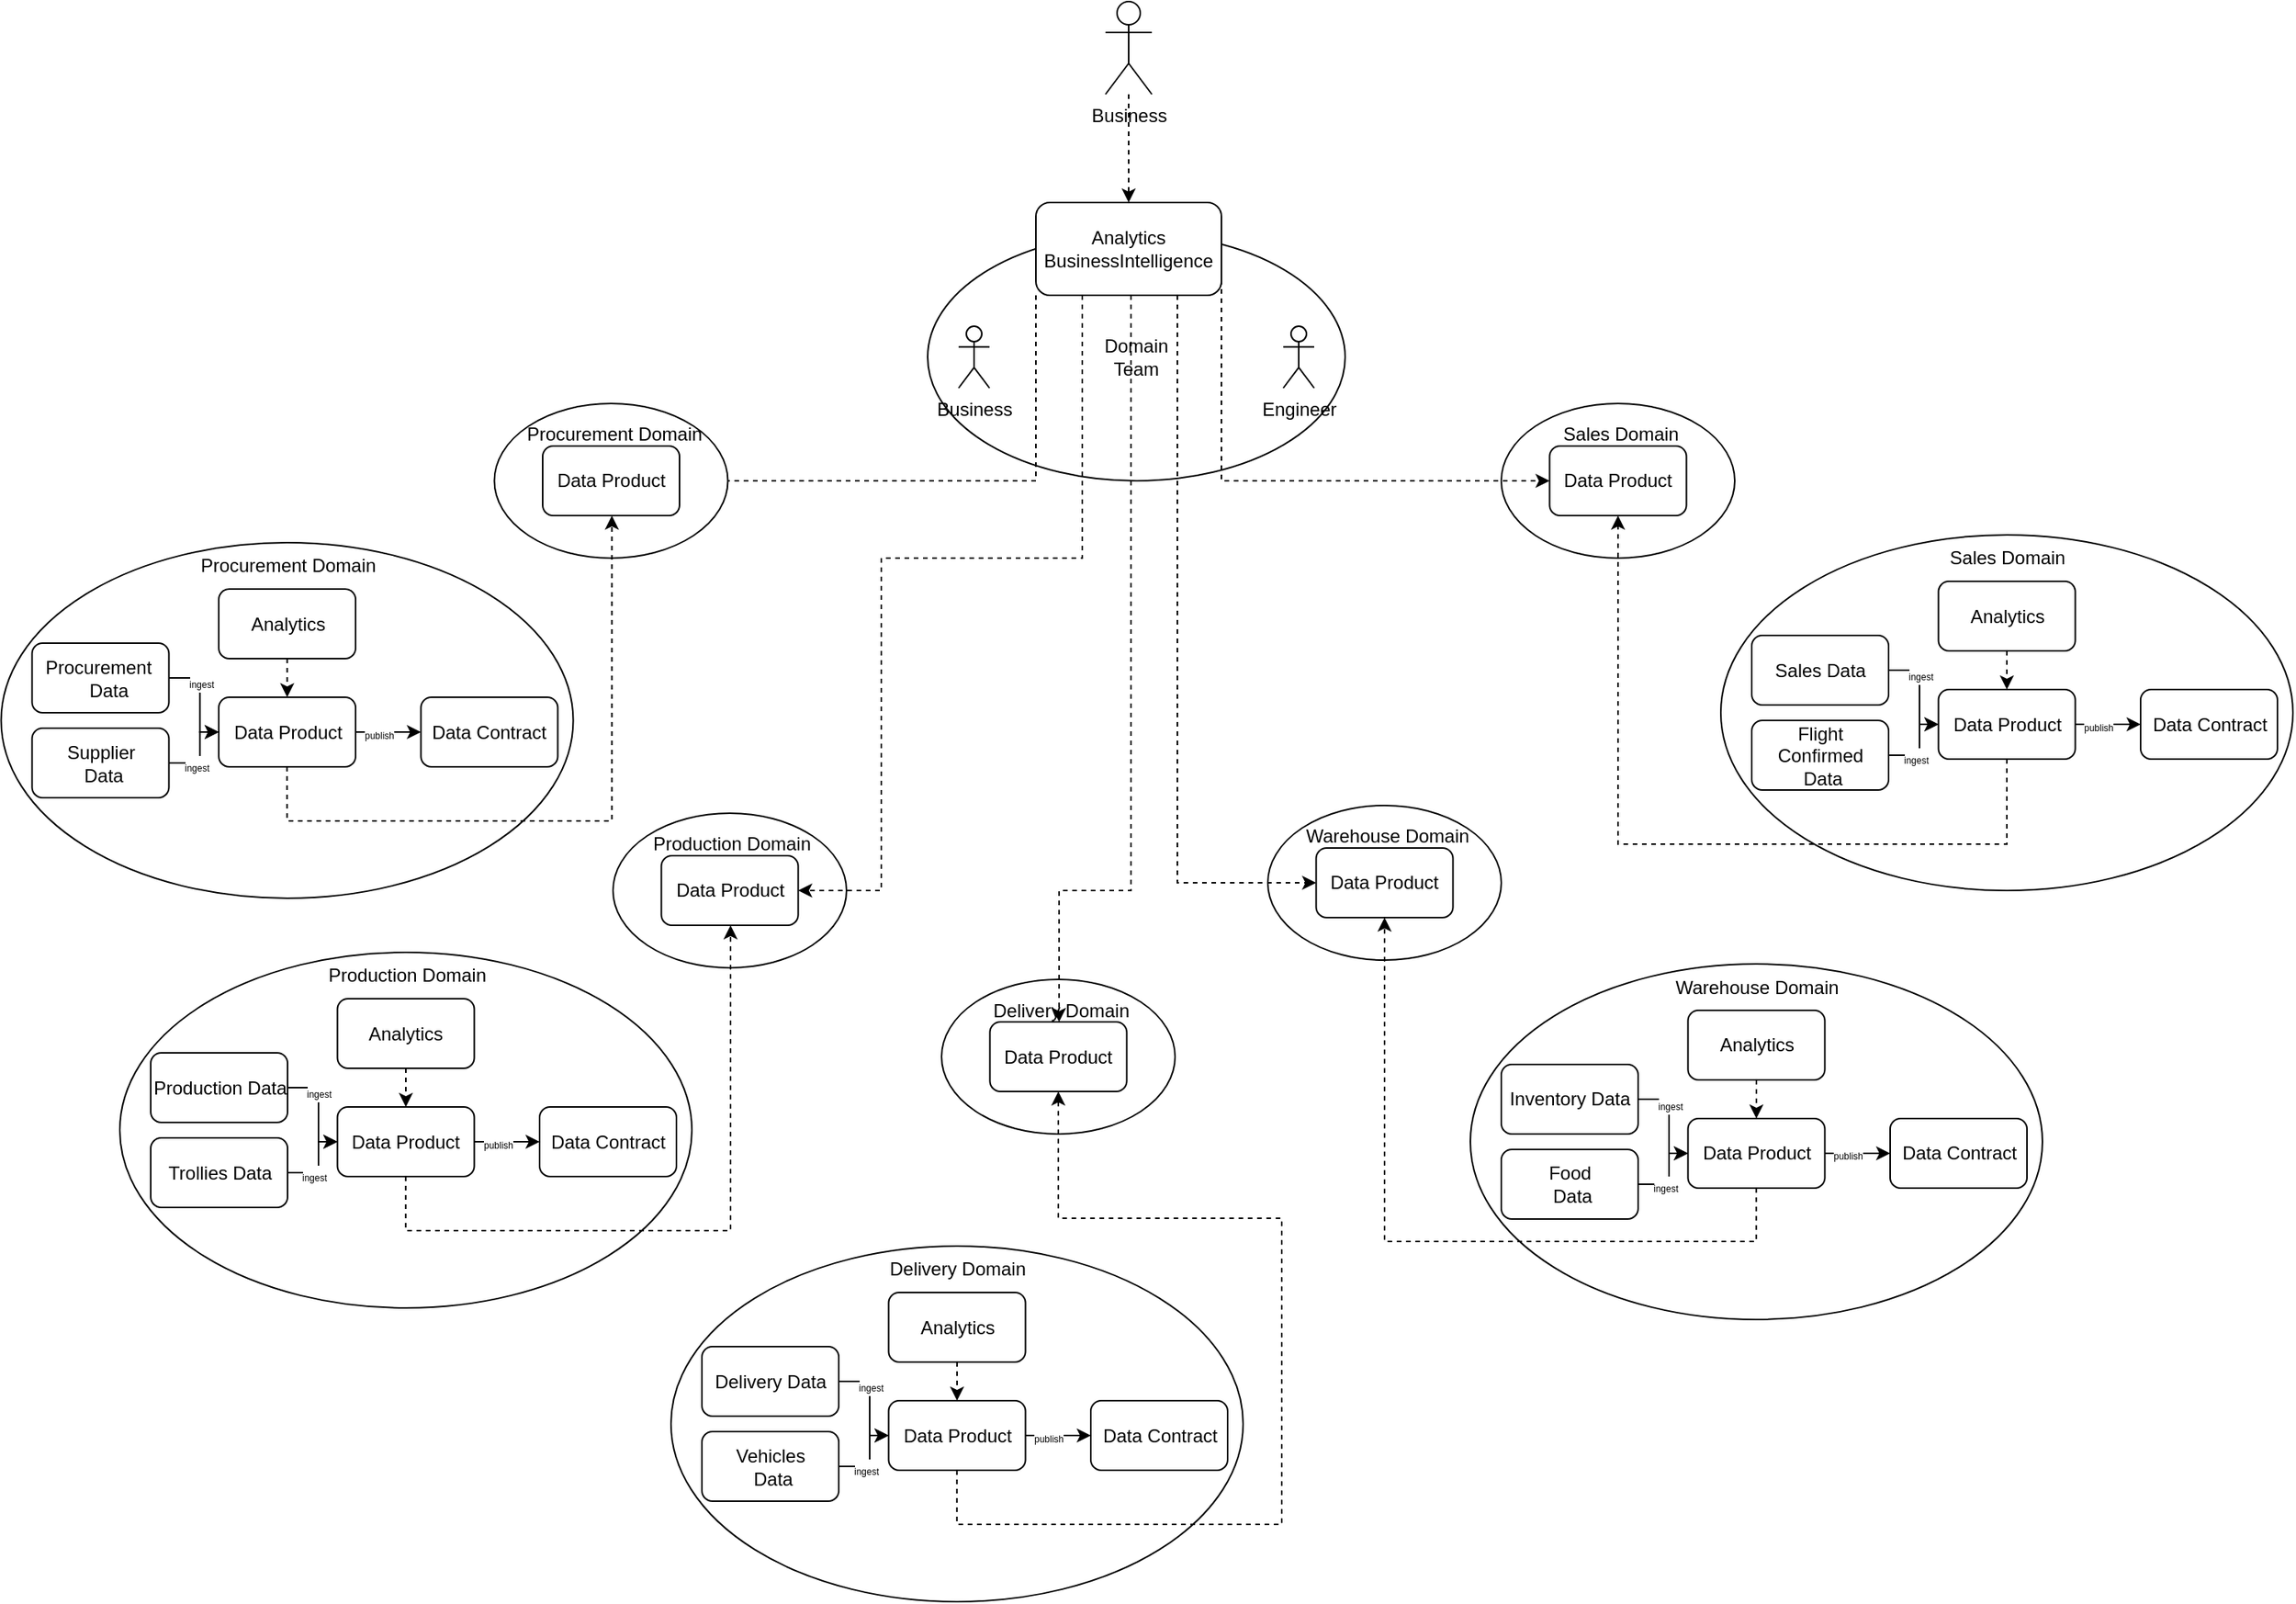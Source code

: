 <mxfile version="22.1.15" type="github">
  <diagram name="Page-1" id="g56cd_pH3Q_7nrnR1t8H">
    <mxGraphModel dx="3554" dy="2522" grid="1" gridSize="10" guides="1" tooltips="1" connect="1" arrows="1" fold="1" page="1" pageScale="1" pageWidth="827" pageHeight="1169" math="0" shadow="0">
      <root>
        <mxCell id="0" />
        <mxCell id="1" parent="0" />
        <mxCell id="dsg2NjV3mB8BH0yMZsEI-1" value="Business" style="shape=umlActor;verticalLabelPosition=bottom;verticalAlign=top;html=1;outlineConnect=0;" vertex="1" parent="1">
          <mxGeometry x="455" y="-60" width="30" height="60" as="geometry" />
        </mxCell>
        <mxCell id="dsg2NjV3mB8BH0yMZsEI-2" value="Domain&lt;br&gt;Team" style="ellipse;whiteSpace=wrap;html=1;" vertex="1" parent="1">
          <mxGeometry x="340" y="90" width="270" height="160" as="geometry" />
        </mxCell>
        <mxCell id="dsg2NjV3mB8BH0yMZsEI-3" value="Analytics&lt;br&gt;BusinessIntelligence" style="rounded=1;whiteSpace=wrap;html=1;" vertex="1" parent="1">
          <mxGeometry x="410" y="70" width="120" height="60" as="geometry" />
        </mxCell>
        <mxCell id="dsg2NjV3mB8BH0yMZsEI-7" style="edgeStyle=orthogonalEdgeStyle;rounded=0;orthogonalLoop=1;jettySize=auto;html=1;entryX=0.5;entryY=0;entryDx=0;entryDy=0;dashed=1;fontSize=12;" edge="1" parent="1" target="dsg2NjV3mB8BH0yMZsEI-3" source="dsg2NjV3mB8BH0yMZsEI-1">
          <mxGeometry relative="1" as="geometry">
            <mxPoint x="597.36" y="30.75" as="sourcePoint" />
            <mxPoint x="530.0" y="30.0" as="targetPoint" />
          </mxGeometry>
        </mxCell>
        <mxCell id="dsg2NjV3mB8BH0yMZsEI-9" value="Business" style="shape=umlActor;verticalLabelPosition=bottom;verticalAlign=top;html=1;outlineConnect=0;" vertex="1" parent="1">
          <mxGeometry x="360" y="150" width="20" height="40" as="geometry" />
        </mxCell>
        <mxCell id="dsg2NjV3mB8BH0yMZsEI-10" value="Engineer" style="shape=umlActor;verticalLabelPosition=bottom;verticalAlign=top;html=1;outlineConnect=0;" vertex="1" parent="1">
          <mxGeometry x="570" y="150" width="20" height="40" as="geometry" />
        </mxCell>
        <mxCell id="dsg2NjV3mB8BH0yMZsEI-11" style="edgeStyle=orthogonalEdgeStyle;rounded=0;orthogonalLoop=1;jettySize=auto;html=1;dashed=1;fontSize=12;entryX=1;entryY=0.5;entryDx=0;entryDy=0;exitX=0;exitY=1;exitDx=0;exitDy=0;" edge="1" parent="1" source="dsg2NjV3mB8BH0yMZsEI-3" target="dsg2NjV3mB8BH0yMZsEI-122">
          <mxGeometry relative="1" as="geometry">
            <mxPoint x="430" y="130" as="sourcePoint" />
            <mxPoint x="310" y="290" as="targetPoint" />
            <Array as="points">
              <mxPoint x="410" y="250" />
            </Array>
          </mxGeometry>
        </mxCell>
        <mxCell id="dsg2NjV3mB8BH0yMZsEI-25" value="" style="ellipse;whiteSpace=wrap;html=1;" vertex="1" parent="1">
          <mxGeometry x="711" y="200" width="151" height="100" as="geometry" />
        </mxCell>
        <mxCell id="dsg2NjV3mB8BH0yMZsEI-26" value="Data Product" style="rounded=1;whiteSpace=wrap;html=1;" vertex="1" parent="1">
          <mxGeometry x="742.25" y="227.5" width="88.5" height="45" as="geometry" />
        </mxCell>
        <mxCell id="dsg2NjV3mB8BH0yMZsEI-30" value="Sales Domain" style="text;html=1;align=center;verticalAlign=middle;resizable=0;points=[];autosize=1;strokeColor=none;fillColor=none;" vertex="1" parent="1">
          <mxGeometry x="737.75" y="205" width="100" height="30" as="geometry" />
        </mxCell>
        <mxCell id="dsg2NjV3mB8BH0yMZsEI-31" value="" style="ellipse;whiteSpace=wrap;html=1;" vertex="1" parent="1">
          <mxGeometry x="853" y="285" width="370" height="230" as="geometry" />
        </mxCell>
        <mxCell id="dsg2NjV3mB8BH0yMZsEI-35" value="Sales Domain" style="text;html=1;align=center;verticalAlign=middle;resizable=0;points=[];autosize=1;strokeColor=none;fillColor=none;" vertex="1" parent="1">
          <mxGeometry x="988" y="285" width="100" height="30" as="geometry" />
        </mxCell>
        <mxCell id="dsg2NjV3mB8BH0yMZsEI-40" style="edgeStyle=orthogonalEdgeStyle;rounded=0;orthogonalLoop=1;jettySize=auto;html=1;" edge="1" parent="1" source="dsg2NjV3mB8BH0yMZsEI-36" target="dsg2NjV3mB8BH0yMZsEI-37">
          <mxGeometry relative="1" as="geometry" />
        </mxCell>
        <mxCell id="dsg2NjV3mB8BH0yMZsEI-41" value="&lt;font style=&quot;font-size: 6px;&quot;&gt;publish&lt;/font&gt;" style="edgeLabel;html=1;align=center;verticalAlign=middle;resizable=0;points=[];" vertex="1" connectable="0" parent="dsg2NjV3mB8BH0yMZsEI-40">
          <mxGeometry x="-0.324" relative="1" as="geometry">
            <mxPoint as="offset" />
          </mxGeometry>
        </mxCell>
        <mxCell id="dsg2NjV3mB8BH0yMZsEI-36" value="Data Product" style="rounded=1;whiteSpace=wrap;html=1;" vertex="1" parent="1">
          <mxGeometry x="993.75" y="385" width="88.5" height="45" as="geometry" />
        </mxCell>
        <mxCell id="dsg2NjV3mB8BH0yMZsEI-37" value="Data Contract" style="rounded=1;whiteSpace=wrap;html=1;" vertex="1" parent="1">
          <mxGeometry x="1124.5" y="385" width="88.5" height="45" as="geometry" />
        </mxCell>
        <mxCell id="dsg2NjV3mB8BH0yMZsEI-38" value="Analytics" style="rounded=1;whiteSpace=wrap;html=1;" vertex="1" parent="1">
          <mxGeometry x="993.75" y="315" width="88.5" height="45" as="geometry" />
        </mxCell>
        <mxCell id="dsg2NjV3mB8BH0yMZsEI-39" value="Sales Data" style="rounded=1;whiteSpace=wrap;html=1;" vertex="1" parent="1">
          <mxGeometry x="873" y="350" width="88.5" height="45" as="geometry" />
        </mxCell>
        <mxCell id="dsg2NjV3mB8BH0yMZsEI-42" style="edgeStyle=orthogonalEdgeStyle;rounded=0;orthogonalLoop=1;jettySize=auto;html=1;entryX=0.5;entryY=0;entryDx=0;entryDy=0;dashed=1;fontSize=12;exitX=0.5;exitY=1;exitDx=0;exitDy=0;" edge="1" parent="1" source="dsg2NjV3mB8BH0yMZsEI-38" target="dsg2NjV3mB8BH0yMZsEI-36">
          <mxGeometry relative="1" as="geometry">
            <mxPoint x="1037.73" y="350" as="sourcePoint" />
            <mxPoint x="1037.73" y="420" as="targetPoint" />
          </mxGeometry>
        </mxCell>
        <mxCell id="dsg2NjV3mB8BH0yMZsEI-43" style="edgeStyle=orthogonalEdgeStyle;rounded=0;orthogonalLoop=1;jettySize=auto;html=1;exitX=1;exitY=0.5;exitDx=0;exitDy=0;entryX=0;entryY=0.5;entryDx=0;entryDy=0;" edge="1" parent="1" source="dsg2NjV3mB8BH0yMZsEI-39" target="dsg2NjV3mB8BH0yMZsEI-36">
          <mxGeometry relative="1" as="geometry">
            <mxPoint x="958.75" y="407.39" as="sourcePoint" />
            <mxPoint x="993.75" y="407.39" as="targetPoint" />
          </mxGeometry>
        </mxCell>
        <mxCell id="dsg2NjV3mB8BH0yMZsEI-44" value="&lt;span style=&quot;font-size: 6px;&quot;&gt;ingest&lt;/span&gt;" style="edgeLabel;html=1;align=center;verticalAlign=middle;resizable=0;points=[];" vertex="1" connectable="0" parent="dsg2NjV3mB8BH0yMZsEI-43">
          <mxGeometry x="-0.324" relative="1" as="geometry">
            <mxPoint as="offset" />
          </mxGeometry>
        </mxCell>
        <mxCell id="dsg2NjV3mB8BH0yMZsEI-47" style="edgeStyle=orthogonalEdgeStyle;rounded=0;orthogonalLoop=1;jettySize=auto;html=1;dashed=1;fontSize=12;exitX=0.5;exitY=1;exitDx=0;exitDy=0;entryX=0.5;entryY=1;entryDx=0;entryDy=0;" edge="1" parent="1" source="dsg2NjV3mB8BH0yMZsEI-36" target="dsg2NjV3mB8BH0yMZsEI-26">
          <mxGeometry relative="1" as="geometry">
            <mxPoint x="967.15" y="482.5" as="sourcePoint" />
            <mxPoint x="967.25" y="507.5" as="targetPoint" />
            <Array as="points">
              <mxPoint x="1038.25" y="485" />
              <mxPoint x="786.25" y="485" />
            </Array>
          </mxGeometry>
        </mxCell>
        <mxCell id="dsg2NjV3mB8BH0yMZsEI-64" style="edgeStyle=orthogonalEdgeStyle;rounded=0;orthogonalLoop=1;jettySize=auto;html=1;entryX=0;entryY=0.5;entryDx=0;entryDy=0;" edge="1" parent="1" source="dsg2NjV3mB8BH0yMZsEI-63" target="dsg2NjV3mB8BH0yMZsEI-36">
          <mxGeometry relative="1" as="geometry" />
        </mxCell>
        <mxCell id="dsg2NjV3mB8BH0yMZsEI-66" value="&lt;font style=&quot;font-size: 6px;&quot;&gt;ingest&lt;/font&gt;" style="edgeLabel;html=1;align=center;verticalAlign=middle;resizable=0;points=[];" vertex="1" connectable="0" parent="dsg2NjV3mB8BH0yMZsEI-64">
          <mxGeometry x="-0.349" y="-1" relative="1" as="geometry">
            <mxPoint as="offset" />
          </mxGeometry>
        </mxCell>
        <mxCell id="dsg2NjV3mB8BH0yMZsEI-63" value="Flight Confirmed&lt;br&gt;&amp;nbsp;Data" style="rounded=1;whiteSpace=wrap;html=1;" vertex="1" parent="1">
          <mxGeometry x="873" y="405" width="88.5" height="45" as="geometry" />
        </mxCell>
        <mxCell id="dsg2NjV3mB8BH0yMZsEI-67" value="" style="ellipse;whiteSpace=wrap;html=1;" vertex="1" parent="1">
          <mxGeometry x="136.5" y="465" width="151" height="100" as="geometry" />
        </mxCell>
        <mxCell id="dsg2NjV3mB8BH0yMZsEI-68" value="Data Product" style="rounded=1;whiteSpace=wrap;html=1;" vertex="1" parent="1">
          <mxGeometry x="167.75" y="492.5" width="88.5" height="45" as="geometry" />
        </mxCell>
        <mxCell id="dsg2NjV3mB8BH0yMZsEI-69" value="Production&amp;nbsp;Domain" style="text;html=1;align=center;verticalAlign=middle;resizable=0;points=[];autosize=1;strokeColor=none;fillColor=none;" vertex="1" parent="1">
          <mxGeometry x="148.25" y="470" width="130" height="30" as="geometry" />
        </mxCell>
        <mxCell id="dsg2NjV3mB8BH0yMZsEI-70" value="" style="ellipse;whiteSpace=wrap;html=1;" vertex="1" parent="1">
          <mxGeometry x="-182.5" y="555" width="370" height="230" as="geometry" />
        </mxCell>
        <mxCell id="dsg2NjV3mB8BH0yMZsEI-71" value="Production&amp;nbsp;Domain" style="text;html=1;align=center;verticalAlign=middle;resizable=0;points=[];autosize=1;strokeColor=none;fillColor=none;" vertex="1" parent="1">
          <mxGeometry x="-62.5" y="555" width="130" height="30" as="geometry" />
        </mxCell>
        <mxCell id="dsg2NjV3mB8BH0yMZsEI-72" style="edgeStyle=orthogonalEdgeStyle;rounded=0;orthogonalLoop=1;jettySize=auto;html=1;" edge="1" parent="1" source="dsg2NjV3mB8BH0yMZsEI-74" target="dsg2NjV3mB8BH0yMZsEI-75">
          <mxGeometry relative="1" as="geometry" />
        </mxCell>
        <mxCell id="dsg2NjV3mB8BH0yMZsEI-73" value="&lt;font style=&quot;font-size: 6px;&quot;&gt;publish&lt;/font&gt;" style="edgeLabel;html=1;align=center;verticalAlign=middle;resizable=0;points=[];" vertex="1" connectable="0" parent="dsg2NjV3mB8BH0yMZsEI-72">
          <mxGeometry x="-0.324" relative="1" as="geometry">
            <mxPoint as="offset" />
          </mxGeometry>
        </mxCell>
        <mxCell id="dsg2NjV3mB8BH0yMZsEI-74" value="Data Product" style="rounded=1;whiteSpace=wrap;html=1;" vertex="1" parent="1">
          <mxGeometry x="-41.75" y="655" width="88.5" height="45" as="geometry" />
        </mxCell>
        <mxCell id="dsg2NjV3mB8BH0yMZsEI-75" value="Data Contract" style="rounded=1;whiteSpace=wrap;html=1;" vertex="1" parent="1">
          <mxGeometry x="89" y="655" width="88.5" height="45" as="geometry" />
        </mxCell>
        <mxCell id="dsg2NjV3mB8BH0yMZsEI-76" value="Analytics" style="rounded=1;whiteSpace=wrap;html=1;" vertex="1" parent="1">
          <mxGeometry x="-41.75" y="585" width="88.5" height="45" as="geometry" />
        </mxCell>
        <mxCell id="dsg2NjV3mB8BH0yMZsEI-77" value="Production&amp;nbsp;Data" style="rounded=1;whiteSpace=wrap;html=1;" vertex="1" parent="1">
          <mxGeometry x="-162.5" y="620" width="88.5" height="45" as="geometry" />
        </mxCell>
        <mxCell id="dsg2NjV3mB8BH0yMZsEI-78" style="edgeStyle=orthogonalEdgeStyle;rounded=0;orthogonalLoop=1;jettySize=auto;html=1;entryX=0.5;entryY=0;entryDx=0;entryDy=0;dashed=1;fontSize=12;exitX=0.5;exitY=1;exitDx=0;exitDy=0;" edge="1" parent="1" source="dsg2NjV3mB8BH0yMZsEI-76" target="dsg2NjV3mB8BH0yMZsEI-74">
          <mxGeometry relative="1" as="geometry">
            <mxPoint x="2.23" y="620" as="sourcePoint" />
            <mxPoint x="2.23" y="690" as="targetPoint" />
          </mxGeometry>
        </mxCell>
        <mxCell id="dsg2NjV3mB8BH0yMZsEI-79" style="edgeStyle=orthogonalEdgeStyle;rounded=0;orthogonalLoop=1;jettySize=auto;html=1;exitX=1;exitY=0.5;exitDx=0;exitDy=0;entryX=0;entryY=0.5;entryDx=0;entryDy=0;" edge="1" parent="1" source="dsg2NjV3mB8BH0yMZsEI-77" target="dsg2NjV3mB8BH0yMZsEI-74">
          <mxGeometry relative="1" as="geometry">
            <mxPoint x="-76.75" y="677.39" as="sourcePoint" />
            <mxPoint x="-41.75" y="677.39" as="targetPoint" />
          </mxGeometry>
        </mxCell>
        <mxCell id="dsg2NjV3mB8BH0yMZsEI-80" value="&lt;span style=&quot;font-size: 6px;&quot;&gt;ingest&lt;/span&gt;" style="edgeLabel;html=1;align=center;verticalAlign=middle;resizable=0;points=[];" vertex="1" connectable="0" parent="dsg2NjV3mB8BH0yMZsEI-79">
          <mxGeometry x="-0.324" relative="1" as="geometry">
            <mxPoint as="offset" />
          </mxGeometry>
        </mxCell>
        <mxCell id="dsg2NjV3mB8BH0yMZsEI-81" style="edgeStyle=orthogonalEdgeStyle;rounded=0;orthogonalLoop=1;jettySize=auto;html=1;dashed=1;fontSize=12;exitX=0.5;exitY=1;exitDx=0;exitDy=0;entryX=0.5;entryY=1;entryDx=0;entryDy=0;" edge="1" parent="1" target="dsg2NjV3mB8BH0yMZsEI-68">
          <mxGeometry relative="1" as="geometry">
            <mxPoint x="2.4" y="700" as="sourcePoint" />
            <mxPoint x="2.5" y="725" as="targetPoint" />
            <Array as="points">
              <mxPoint x="2.5" y="735" />
              <mxPoint x="212.5" y="735" />
              <mxPoint x="212.5" y="537" />
            </Array>
          </mxGeometry>
        </mxCell>
        <mxCell id="dsg2NjV3mB8BH0yMZsEI-82" style="edgeStyle=orthogonalEdgeStyle;rounded=0;orthogonalLoop=1;jettySize=auto;html=1;entryX=0;entryY=0.5;entryDx=0;entryDy=0;" edge="1" parent="1" source="dsg2NjV3mB8BH0yMZsEI-84" target="dsg2NjV3mB8BH0yMZsEI-74">
          <mxGeometry relative="1" as="geometry" />
        </mxCell>
        <mxCell id="dsg2NjV3mB8BH0yMZsEI-83" value="&lt;font style=&quot;font-size: 6px;&quot;&gt;ingest&lt;/font&gt;" style="edgeLabel;html=1;align=center;verticalAlign=middle;resizable=0;points=[];" vertex="1" connectable="0" parent="dsg2NjV3mB8BH0yMZsEI-82">
          <mxGeometry x="-0.349" y="-1" relative="1" as="geometry">
            <mxPoint as="offset" />
          </mxGeometry>
        </mxCell>
        <mxCell id="dsg2NjV3mB8BH0yMZsEI-84" value="Trollies Data" style="rounded=1;whiteSpace=wrap;html=1;" vertex="1" parent="1">
          <mxGeometry x="-162.5" y="675" width="88.5" height="45" as="geometry" />
        </mxCell>
        <mxCell id="dsg2NjV3mB8BH0yMZsEI-85" value="" style="ellipse;whiteSpace=wrap;html=1;" vertex="1" parent="1">
          <mxGeometry x="349" y="572.5" width="151" height="100" as="geometry" />
        </mxCell>
        <mxCell id="dsg2NjV3mB8BH0yMZsEI-86" value="Data Product" style="rounded=1;whiteSpace=wrap;html=1;" vertex="1" parent="1">
          <mxGeometry x="380.25" y="600" width="88.5" height="45" as="geometry" />
        </mxCell>
        <mxCell id="dsg2NjV3mB8BH0yMZsEI-87" value="Delivery Domain" style="text;html=1;align=center;verticalAlign=middle;resizable=0;points=[];autosize=1;strokeColor=none;fillColor=none;" vertex="1" parent="1">
          <mxGeometry x="370.75" y="577.5" width="110" height="30" as="geometry" />
        </mxCell>
        <mxCell id="dsg2NjV3mB8BH0yMZsEI-88" value="" style="ellipse;whiteSpace=wrap;html=1;" vertex="1" parent="1">
          <mxGeometry x="174" y="745" width="370" height="230" as="geometry" />
        </mxCell>
        <mxCell id="dsg2NjV3mB8BH0yMZsEI-89" value="Delivery&amp;nbsp;Domain" style="text;html=1;align=center;verticalAlign=middle;resizable=0;points=[];autosize=1;strokeColor=none;fillColor=none;" vertex="1" parent="1">
          <mxGeometry x="304" y="745" width="110" height="30" as="geometry" />
        </mxCell>
        <mxCell id="dsg2NjV3mB8BH0yMZsEI-90" style="edgeStyle=orthogonalEdgeStyle;rounded=0;orthogonalLoop=1;jettySize=auto;html=1;" edge="1" parent="1" source="dsg2NjV3mB8BH0yMZsEI-92" target="dsg2NjV3mB8BH0yMZsEI-93">
          <mxGeometry relative="1" as="geometry" />
        </mxCell>
        <mxCell id="dsg2NjV3mB8BH0yMZsEI-91" value="&lt;font style=&quot;font-size: 6px;&quot;&gt;publish&lt;/font&gt;" style="edgeLabel;html=1;align=center;verticalAlign=middle;resizable=0;points=[];" vertex="1" connectable="0" parent="dsg2NjV3mB8BH0yMZsEI-90">
          <mxGeometry x="-0.324" relative="1" as="geometry">
            <mxPoint as="offset" />
          </mxGeometry>
        </mxCell>
        <mxCell id="dsg2NjV3mB8BH0yMZsEI-92" value="Data Product" style="rounded=1;whiteSpace=wrap;html=1;" vertex="1" parent="1">
          <mxGeometry x="314.75" y="845" width="88.5" height="45" as="geometry" />
        </mxCell>
        <mxCell id="dsg2NjV3mB8BH0yMZsEI-93" value="Data Contract" style="rounded=1;whiteSpace=wrap;html=1;" vertex="1" parent="1">
          <mxGeometry x="445.5" y="845" width="88.5" height="45" as="geometry" />
        </mxCell>
        <mxCell id="dsg2NjV3mB8BH0yMZsEI-94" value="Analytics" style="rounded=1;whiteSpace=wrap;html=1;" vertex="1" parent="1">
          <mxGeometry x="314.75" y="775" width="88.5" height="45" as="geometry" />
        </mxCell>
        <mxCell id="dsg2NjV3mB8BH0yMZsEI-95" value="Delivery&amp;nbsp;&lt;span style=&quot;&quot;&gt;Data&lt;/span&gt;" style="rounded=1;whiteSpace=wrap;html=1;" vertex="1" parent="1">
          <mxGeometry x="194" y="810" width="88.5" height="45" as="geometry" />
        </mxCell>
        <mxCell id="dsg2NjV3mB8BH0yMZsEI-96" style="edgeStyle=orthogonalEdgeStyle;rounded=0;orthogonalLoop=1;jettySize=auto;html=1;entryX=0.5;entryY=0;entryDx=0;entryDy=0;dashed=1;fontSize=12;exitX=0.5;exitY=1;exitDx=0;exitDy=0;" edge="1" parent="1" source="dsg2NjV3mB8BH0yMZsEI-94" target="dsg2NjV3mB8BH0yMZsEI-92">
          <mxGeometry relative="1" as="geometry">
            <mxPoint x="358.73" y="810" as="sourcePoint" />
            <mxPoint x="358.73" y="880" as="targetPoint" />
          </mxGeometry>
        </mxCell>
        <mxCell id="dsg2NjV3mB8BH0yMZsEI-97" style="edgeStyle=orthogonalEdgeStyle;rounded=0;orthogonalLoop=1;jettySize=auto;html=1;exitX=1;exitY=0.5;exitDx=0;exitDy=0;entryX=0;entryY=0.5;entryDx=0;entryDy=0;" edge="1" parent="1" source="dsg2NjV3mB8BH0yMZsEI-95" target="dsg2NjV3mB8BH0yMZsEI-92">
          <mxGeometry relative="1" as="geometry">
            <mxPoint x="279.75" y="867.39" as="sourcePoint" />
            <mxPoint x="314.75" y="867.39" as="targetPoint" />
          </mxGeometry>
        </mxCell>
        <mxCell id="dsg2NjV3mB8BH0yMZsEI-98" value="&lt;span style=&quot;font-size: 6px;&quot;&gt;ingest&lt;/span&gt;" style="edgeLabel;html=1;align=center;verticalAlign=middle;resizable=0;points=[];" vertex="1" connectable="0" parent="dsg2NjV3mB8BH0yMZsEI-97">
          <mxGeometry x="-0.324" relative="1" as="geometry">
            <mxPoint as="offset" />
          </mxGeometry>
        </mxCell>
        <mxCell id="dsg2NjV3mB8BH0yMZsEI-99" style="edgeStyle=orthogonalEdgeStyle;rounded=0;orthogonalLoop=1;jettySize=auto;html=1;dashed=1;fontSize=12;exitX=0.5;exitY=1;exitDx=0;exitDy=0;entryX=0.5;entryY=1;entryDx=0;entryDy=0;" edge="1" parent="1" target="dsg2NjV3mB8BH0yMZsEI-86">
          <mxGeometry relative="1" as="geometry">
            <mxPoint x="358.9" y="890" as="sourcePoint" />
            <mxPoint x="359" y="915" as="targetPoint" />
            <Array as="points">
              <mxPoint x="359" y="925" />
              <mxPoint x="569" y="925" />
              <mxPoint x="569" y="727" />
            </Array>
          </mxGeometry>
        </mxCell>
        <mxCell id="dsg2NjV3mB8BH0yMZsEI-100" style="edgeStyle=orthogonalEdgeStyle;rounded=0;orthogonalLoop=1;jettySize=auto;html=1;entryX=0;entryY=0.5;entryDx=0;entryDy=0;" edge="1" parent="1" source="dsg2NjV3mB8BH0yMZsEI-102" target="dsg2NjV3mB8BH0yMZsEI-92">
          <mxGeometry relative="1" as="geometry" />
        </mxCell>
        <mxCell id="dsg2NjV3mB8BH0yMZsEI-101" value="&lt;font style=&quot;font-size: 6px;&quot;&gt;ingest&lt;/font&gt;" style="edgeLabel;html=1;align=center;verticalAlign=middle;resizable=0;points=[];" vertex="1" connectable="0" parent="dsg2NjV3mB8BH0yMZsEI-100">
          <mxGeometry x="-0.349" y="-1" relative="1" as="geometry">
            <mxPoint as="offset" />
          </mxGeometry>
        </mxCell>
        <mxCell id="dsg2NjV3mB8BH0yMZsEI-102" value="Vehicles&lt;br&gt;&amp;nbsp;Data" style="rounded=1;whiteSpace=wrap;html=1;" vertex="1" parent="1">
          <mxGeometry x="194" y="865" width="88.5" height="45" as="geometry" />
        </mxCell>
        <mxCell id="dsg2NjV3mB8BH0yMZsEI-103" value="" style="ellipse;whiteSpace=wrap;html=1;" vertex="1" parent="1">
          <mxGeometry x="560" y="460" width="151" height="100" as="geometry" />
        </mxCell>
        <mxCell id="dsg2NjV3mB8BH0yMZsEI-104" value="Data Product" style="rounded=1;whiteSpace=wrap;html=1;" vertex="1" parent="1">
          <mxGeometry x="591.25" y="487.5" width="88.5" height="45" as="geometry" />
        </mxCell>
        <mxCell id="dsg2NjV3mB8BH0yMZsEI-105" value="Warehouse Domain" style="text;html=1;align=center;verticalAlign=middle;resizable=0;points=[];autosize=1;strokeColor=none;fillColor=none;" vertex="1" parent="1">
          <mxGeometry x="571.75" y="465" width="130" height="30" as="geometry" />
        </mxCell>
        <mxCell id="dsg2NjV3mB8BH0yMZsEI-106" value="" style="ellipse;whiteSpace=wrap;html=1;" vertex="1" parent="1">
          <mxGeometry x="691" y="562.5" width="370" height="230" as="geometry" />
        </mxCell>
        <mxCell id="dsg2NjV3mB8BH0yMZsEI-107" value="Warehouse Domain" style="text;html=1;align=center;verticalAlign=middle;resizable=0;points=[];autosize=1;strokeColor=none;fillColor=none;" vertex="1" parent="1">
          <mxGeometry x="811" y="562.5" width="130" height="30" as="geometry" />
        </mxCell>
        <mxCell id="dsg2NjV3mB8BH0yMZsEI-108" style="edgeStyle=orthogonalEdgeStyle;rounded=0;orthogonalLoop=1;jettySize=auto;html=1;" edge="1" parent="1" source="dsg2NjV3mB8BH0yMZsEI-110" target="dsg2NjV3mB8BH0yMZsEI-111">
          <mxGeometry relative="1" as="geometry" />
        </mxCell>
        <mxCell id="dsg2NjV3mB8BH0yMZsEI-109" value="&lt;font style=&quot;font-size: 6px;&quot;&gt;publish&lt;/font&gt;" style="edgeLabel;html=1;align=center;verticalAlign=middle;resizable=0;points=[];" vertex="1" connectable="0" parent="dsg2NjV3mB8BH0yMZsEI-108">
          <mxGeometry x="-0.324" relative="1" as="geometry">
            <mxPoint as="offset" />
          </mxGeometry>
        </mxCell>
        <mxCell id="dsg2NjV3mB8BH0yMZsEI-110" value="Data Product" style="rounded=1;whiteSpace=wrap;html=1;" vertex="1" parent="1">
          <mxGeometry x="831.75" y="662.5" width="88.5" height="45" as="geometry" />
        </mxCell>
        <mxCell id="dsg2NjV3mB8BH0yMZsEI-111" value="Data Contract" style="rounded=1;whiteSpace=wrap;html=1;" vertex="1" parent="1">
          <mxGeometry x="962.5" y="662.5" width="88.5" height="45" as="geometry" />
        </mxCell>
        <mxCell id="dsg2NjV3mB8BH0yMZsEI-112" value="Analytics" style="rounded=1;whiteSpace=wrap;html=1;" vertex="1" parent="1">
          <mxGeometry x="831.75" y="592.5" width="88.5" height="45" as="geometry" />
        </mxCell>
        <mxCell id="dsg2NjV3mB8BH0yMZsEI-113" value="Inventory Data" style="rounded=1;whiteSpace=wrap;html=1;" vertex="1" parent="1">
          <mxGeometry x="711" y="627.5" width="88.5" height="45" as="geometry" />
        </mxCell>
        <mxCell id="dsg2NjV3mB8BH0yMZsEI-114" style="edgeStyle=orthogonalEdgeStyle;rounded=0;orthogonalLoop=1;jettySize=auto;html=1;entryX=0.5;entryY=0;entryDx=0;entryDy=0;dashed=1;fontSize=12;exitX=0.5;exitY=1;exitDx=0;exitDy=0;" edge="1" parent="1" source="dsg2NjV3mB8BH0yMZsEI-112" target="dsg2NjV3mB8BH0yMZsEI-110">
          <mxGeometry relative="1" as="geometry">
            <mxPoint x="875.73" y="627.5" as="sourcePoint" />
            <mxPoint x="875.73" y="697.5" as="targetPoint" />
          </mxGeometry>
        </mxCell>
        <mxCell id="dsg2NjV3mB8BH0yMZsEI-115" style="edgeStyle=orthogonalEdgeStyle;rounded=0;orthogonalLoop=1;jettySize=auto;html=1;exitX=1;exitY=0.5;exitDx=0;exitDy=0;entryX=0;entryY=0.5;entryDx=0;entryDy=0;" edge="1" parent="1" source="dsg2NjV3mB8BH0yMZsEI-113" target="dsg2NjV3mB8BH0yMZsEI-110">
          <mxGeometry relative="1" as="geometry">
            <mxPoint x="796.75" y="684.89" as="sourcePoint" />
            <mxPoint x="831.75" y="684.89" as="targetPoint" />
          </mxGeometry>
        </mxCell>
        <mxCell id="dsg2NjV3mB8BH0yMZsEI-116" value="&lt;span style=&quot;font-size: 6px;&quot;&gt;ingest&lt;/span&gt;" style="edgeLabel;html=1;align=center;verticalAlign=middle;resizable=0;points=[];" vertex="1" connectable="0" parent="dsg2NjV3mB8BH0yMZsEI-115">
          <mxGeometry x="-0.324" relative="1" as="geometry">
            <mxPoint as="offset" />
          </mxGeometry>
        </mxCell>
        <mxCell id="dsg2NjV3mB8BH0yMZsEI-117" style="edgeStyle=orthogonalEdgeStyle;rounded=0;orthogonalLoop=1;jettySize=auto;html=1;dashed=1;fontSize=12;exitX=0.5;exitY=1;exitDx=0;exitDy=0;entryX=0.5;entryY=1;entryDx=0;entryDy=0;" edge="1" parent="1" target="dsg2NjV3mB8BH0yMZsEI-104">
          <mxGeometry relative="1" as="geometry">
            <mxPoint x="875.9" y="707.5" as="sourcePoint" />
            <mxPoint x="876" y="732.5" as="targetPoint" />
            <Array as="points">
              <mxPoint x="876" y="742" />
              <mxPoint x="636" y="742" />
            </Array>
          </mxGeometry>
        </mxCell>
        <mxCell id="dsg2NjV3mB8BH0yMZsEI-118" style="edgeStyle=orthogonalEdgeStyle;rounded=0;orthogonalLoop=1;jettySize=auto;html=1;entryX=0;entryY=0.5;entryDx=0;entryDy=0;" edge="1" parent="1" source="dsg2NjV3mB8BH0yMZsEI-120" target="dsg2NjV3mB8BH0yMZsEI-110">
          <mxGeometry relative="1" as="geometry" />
        </mxCell>
        <mxCell id="dsg2NjV3mB8BH0yMZsEI-119" value="&lt;font style=&quot;font-size: 6px;&quot;&gt;ingest&lt;/font&gt;" style="edgeLabel;html=1;align=center;verticalAlign=middle;resizable=0;points=[];" vertex="1" connectable="0" parent="dsg2NjV3mB8BH0yMZsEI-118">
          <mxGeometry x="-0.349" y="-1" relative="1" as="geometry">
            <mxPoint as="offset" />
          </mxGeometry>
        </mxCell>
        <mxCell id="dsg2NjV3mB8BH0yMZsEI-120" value="Food&lt;br&gt;&amp;nbsp;Data" style="rounded=1;whiteSpace=wrap;html=1;" vertex="1" parent="1">
          <mxGeometry x="711" y="682.5" width="88.5" height="45" as="geometry" />
        </mxCell>
        <mxCell id="dsg2NjV3mB8BH0yMZsEI-121" value="" style="ellipse;whiteSpace=wrap;html=1;" vertex="1" parent="1">
          <mxGeometry x="59.75" y="200" width="151" height="100" as="geometry" />
        </mxCell>
        <mxCell id="dsg2NjV3mB8BH0yMZsEI-122" value="Data Product" style="rounded=1;whiteSpace=wrap;html=1;" vertex="1" parent="1">
          <mxGeometry x="91" y="227.5" width="88.5" height="45" as="geometry" />
        </mxCell>
        <mxCell id="dsg2NjV3mB8BH0yMZsEI-123" value="Procurement Domain" style="text;html=1;align=center;verticalAlign=middle;resizable=0;points=[];autosize=1;strokeColor=none;fillColor=none;" vertex="1" parent="1">
          <mxGeometry x="66.5" y="205" width="140" height="30" as="geometry" />
        </mxCell>
        <mxCell id="dsg2NjV3mB8BH0yMZsEI-124" value="" style="ellipse;whiteSpace=wrap;html=1;" vertex="1" parent="1">
          <mxGeometry x="-259.25" y="290" width="370" height="230" as="geometry" />
        </mxCell>
        <mxCell id="dsg2NjV3mB8BH0yMZsEI-125" value="Procurement&amp;nbsp;Domain" style="text;html=1;align=center;verticalAlign=middle;resizable=0;points=[];autosize=1;strokeColor=none;fillColor=none;" vertex="1" parent="1">
          <mxGeometry x="-144.25" y="290" width="140" height="30" as="geometry" />
        </mxCell>
        <mxCell id="dsg2NjV3mB8BH0yMZsEI-126" style="edgeStyle=orthogonalEdgeStyle;rounded=0;orthogonalLoop=1;jettySize=auto;html=1;" edge="1" parent="1" source="dsg2NjV3mB8BH0yMZsEI-128" target="dsg2NjV3mB8BH0yMZsEI-129">
          <mxGeometry relative="1" as="geometry" />
        </mxCell>
        <mxCell id="dsg2NjV3mB8BH0yMZsEI-127" value="&lt;font style=&quot;font-size: 6px;&quot;&gt;publish&lt;/font&gt;" style="edgeLabel;html=1;align=center;verticalAlign=middle;resizable=0;points=[];" vertex="1" connectable="0" parent="dsg2NjV3mB8BH0yMZsEI-126">
          <mxGeometry x="-0.324" relative="1" as="geometry">
            <mxPoint as="offset" />
          </mxGeometry>
        </mxCell>
        <mxCell id="dsg2NjV3mB8BH0yMZsEI-128" value="Data Product" style="rounded=1;whiteSpace=wrap;html=1;" vertex="1" parent="1">
          <mxGeometry x="-118.5" y="390" width="88.5" height="45" as="geometry" />
        </mxCell>
        <mxCell id="dsg2NjV3mB8BH0yMZsEI-129" value="Data Contract" style="rounded=1;whiteSpace=wrap;html=1;" vertex="1" parent="1">
          <mxGeometry x="12.25" y="390" width="88.5" height="45" as="geometry" />
        </mxCell>
        <mxCell id="dsg2NjV3mB8BH0yMZsEI-130" value="Analytics" style="rounded=1;whiteSpace=wrap;html=1;" vertex="1" parent="1">
          <mxGeometry x="-118.5" y="320" width="88.5" height="45" as="geometry" />
        </mxCell>
        <mxCell id="dsg2NjV3mB8BH0yMZsEI-131" value="Procurement&lt;span lang=&quot;en-US&quot;&gt;&amp;nbsp; &amp;nbsp;&amp;nbsp;&lt;/span&gt;&amp;nbsp;Data" style="rounded=1;whiteSpace=wrap;html=1;" vertex="1" parent="1">
          <mxGeometry x="-239.25" y="355" width="88.5" height="45" as="geometry" />
        </mxCell>
        <mxCell id="dsg2NjV3mB8BH0yMZsEI-132" style="edgeStyle=orthogonalEdgeStyle;rounded=0;orthogonalLoop=1;jettySize=auto;html=1;entryX=0.5;entryY=0;entryDx=0;entryDy=0;dashed=1;fontSize=12;exitX=0.5;exitY=1;exitDx=0;exitDy=0;" edge="1" parent="1" source="dsg2NjV3mB8BH0yMZsEI-130" target="dsg2NjV3mB8BH0yMZsEI-128">
          <mxGeometry relative="1" as="geometry">
            <mxPoint x="-74.52" y="355" as="sourcePoint" />
            <mxPoint x="-74.52" y="425" as="targetPoint" />
          </mxGeometry>
        </mxCell>
        <mxCell id="dsg2NjV3mB8BH0yMZsEI-133" style="edgeStyle=orthogonalEdgeStyle;rounded=0;orthogonalLoop=1;jettySize=auto;html=1;exitX=1;exitY=0.5;exitDx=0;exitDy=0;entryX=0;entryY=0.5;entryDx=0;entryDy=0;" edge="1" parent="1" source="dsg2NjV3mB8BH0yMZsEI-131" target="dsg2NjV3mB8BH0yMZsEI-128">
          <mxGeometry relative="1" as="geometry">
            <mxPoint x="-153.5" y="412.39" as="sourcePoint" />
            <mxPoint x="-118.5" y="412.39" as="targetPoint" />
          </mxGeometry>
        </mxCell>
        <mxCell id="dsg2NjV3mB8BH0yMZsEI-134" value="&lt;span style=&quot;font-size: 6px;&quot;&gt;ingest&lt;/span&gt;" style="edgeLabel;html=1;align=center;verticalAlign=middle;resizable=0;points=[];" vertex="1" connectable="0" parent="dsg2NjV3mB8BH0yMZsEI-133">
          <mxGeometry x="-0.324" relative="1" as="geometry">
            <mxPoint as="offset" />
          </mxGeometry>
        </mxCell>
        <mxCell id="dsg2NjV3mB8BH0yMZsEI-135" style="edgeStyle=orthogonalEdgeStyle;rounded=0;orthogonalLoop=1;jettySize=auto;html=1;dashed=1;fontSize=12;exitX=0.5;exitY=1;exitDx=0;exitDy=0;entryX=0.5;entryY=1;entryDx=0;entryDy=0;" edge="1" parent="1" target="dsg2NjV3mB8BH0yMZsEI-122">
          <mxGeometry relative="1" as="geometry">
            <mxPoint x="-74.35" y="435" as="sourcePoint" />
            <mxPoint x="-74.25" y="460" as="targetPoint" />
            <Array as="points">
              <mxPoint x="-74.25" y="470" />
              <mxPoint x="135.75" y="470" />
              <mxPoint x="135.75" y="272" />
            </Array>
          </mxGeometry>
        </mxCell>
        <mxCell id="dsg2NjV3mB8BH0yMZsEI-136" style="edgeStyle=orthogonalEdgeStyle;rounded=0;orthogonalLoop=1;jettySize=auto;html=1;entryX=0;entryY=0.5;entryDx=0;entryDy=0;" edge="1" parent="1" source="dsg2NjV3mB8BH0yMZsEI-138" target="dsg2NjV3mB8BH0yMZsEI-128">
          <mxGeometry relative="1" as="geometry" />
        </mxCell>
        <mxCell id="dsg2NjV3mB8BH0yMZsEI-137" value="&lt;font style=&quot;font-size: 6px;&quot;&gt;ingest&lt;/font&gt;" style="edgeLabel;html=1;align=center;verticalAlign=middle;resizable=0;points=[];" vertex="1" connectable="0" parent="dsg2NjV3mB8BH0yMZsEI-136">
          <mxGeometry x="-0.349" y="-1" relative="1" as="geometry">
            <mxPoint as="offset" />
          </mxGeometry>
        </mxCell>
        <mxCell id="dsg2NjV3mB8BH0yMZsEI-138" value="Supplier&lt;br&gt;&amp;nbsp;Data" style="rounded=1;whiteSpace=wrap;html=1;" vertex="1" parent="1">
          <mxGeometry x="-239.25" y="410" width="88.5" height="45" as="geometry" />
        </mxCell>
        <mxCell id="dsg2NjV3mB8BH0yMZsEI-139" style="edgeStyle=orthogonalEdgeStyle;rounded=0;orthogonalLoop=1;jettySize=auto;html=1;dashed=1;fontSize=12;entryX=1;entryY=0.5;entryDx=0;entryDy=0;exitX=0.25;exitY=1;exitDx=0;exitDy=0;" edge="1" parent="1" source="dsg2NjV3mB8BH0yMZsEI-3" target="dsg2NjV3mB8BH0yMZsEI-68">
          <mxGeometry relative="1" as="geometry">
            <mxPoint x="468.72" y="180" as="sourcePoint" />
            <mxPoint x="218.72" y="300" as="targetPoint" />
            <Array as="points">
              <mxPoint x="440" y="300" />
              <mxPoint x="310" y="300" />
              <mxPoint x="310" y="515" />
            </Array>
          </mxGeometry>
        </mxCell>
        <mxCell id="dsg2NjV3mB8BH0yMZsEI-141" style="edgeStyle=orthogonalEdgeStyle;rounded=0;orthogonalLoop=1;jettySize=auto;html=1;dashed=1;fontSize=12;exitX=0.25;exitY=1;exitDx=0;exitDy=0;" edge="1" parent="1" target="dsg2NjV3mB8BH0yMZsEI-86">
          <mxGeometry relative="1" as="geometry">
            <mxPoint x="471.5" y="130" as="sourcePoint" />
            <mxPoint x="287.5" y="515" as="targetPoint" />
            <Array as="points">
              <mxPoint x="471" y="515" />
              <mxPoint x="425" y="515" />
            </Array>
          </mxGeometry>
        </mxCell>
        <mxCell id="dsg2NjV3mB8BH0yMZsEI-142" style="edgeStyle=orthogonalEdgeStyle;rounded=0;orthogonalLoop=1;jettySize=auto;html=1;dashed=1;fontSize=12;exitX=0.25;exitY=1;exitDx=0;exitDy=0;" edge="1" parent="1" target="dsg2NjV3mB8BH0yMZsEI-104">
          <mxGeometry relative="1" as="geometry">
            <mxPoint x="501.5" y="130" as="sourcePoint" />
            <mxPoint x="455" y="600" as="targetPoint" />
            <Array as="points">
              <mxPoint x="501" y="510" />
            </Array>
          </mxGeometry>
        </mxCell>
        <mxCell id="dsg2NjV3mB8BH0yMZsEI-143" style="edgeStyle=orthogonalEdgeStyle;rounded=0;orthogonalLoop=1;jettySize=auto;html=1;dashed=1;fontSize=12;exitX=0.25;exitY=1;exitDx=0;exitDy=0;entryX=0;entryY=0.5;entryDx=0;entryDy=0;" edge="1" parent="1" target="dsg2NjV3mB8BH0yMZsEI-26">
          <mxGeometry relative="1" as="geometry">
            <mxPoint x="530" y="120" as="sourcePoint" />
            <mxPoint x="619.5" y="500" as="targetPoint" />
            <Array as="points">
              <mxPoint x="530" y="250" />
            </Array>
          </mxGeometry>
        </mxCell>
      </root>
    </mxGraphModel>
  </diagram>
</mxfile>
